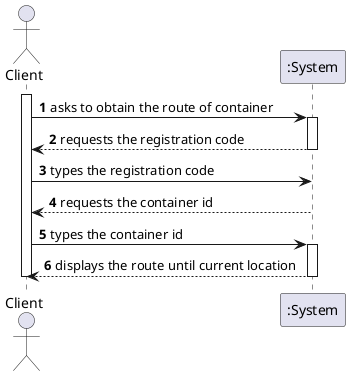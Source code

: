 @startuml
autonumber
actor Client as C

activate C
C -> ":System" : asks to obtain the route of container
activate ":System"
":System" --> C : requests the registration code
deactivate ":System"
C -> ":System" : types the registration code
":System" --> C : requests the container id
deactivate ":System"
C -> ":System" : types the container id
activate ":System"
":System" --> C : displays the route until current location
deactivate ":System"

deactivate C
@enduml